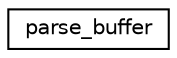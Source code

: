 digraph "Graphical Class Hierarchy"
{
  edge [fontname="Helvetica",fontsize="10",labelfontname="Helvetica",labelfontsize="10"];
  node [fontname="Helvetica",fontsize="10",shape=record];
  rankdir="LR";
  Node0 [label="parse_buffer",height=0.2,width=0.4,color="black", fillcolor="white", style="filled",URL="$structparse__buffer.html"];
}
